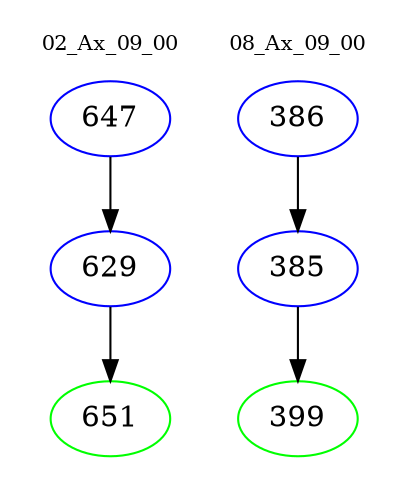 digraph{
subgraph cluster_0 {
color = white
label = "02_Ax_09_00";
fontsize=10;
T0_647 [label="647", color="blue"]
T0_647 -> T0_629 [color="black"]
T0_629 [label="629", color="blue"]
T0_629 -> T0_651 [color="black"]
T0_651 [label="651", color="green"]
}
subgraph cluster_1 {
color = white
label = "08_Ax_09_00";
fontsize=10;
T1_386 [label="386", color="blue"]
T1_386 -> T1_385 [color="black"]
T1_385 [label="385", color="blue"]
T1_385 -> T1_399 [color="black"]
T1_399 [label="399", color="green"]
}
}
